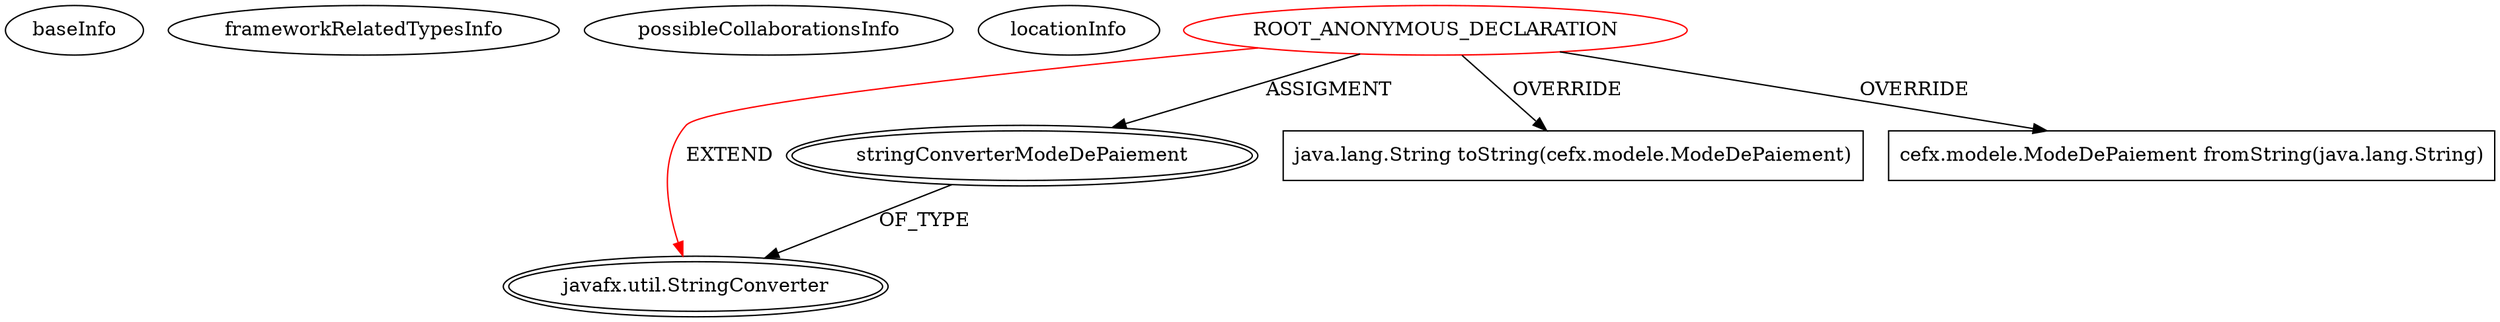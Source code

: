 digraph {
baseInfo[graphId=2048,category="extension_graph",isAnonymous=true,possibleRelation=false]
frameworkRelatedTypesInfo[0="javafx.util.StringConverter"]
possibleCollaborationsInfo[]
locationInfo[projectName="bianconejo-CEFX",filePath="/bianconejo-CEFX/CEFX-master/src/cefx/CEHistoriqueController.java",contextSignature="CEHistoriqueController",graphId="2048"]
0[label="ROOT_ANONYMOUS_DECLARATION",vertexType="ROOT_ANONYMOUS_DECLARATION",isFrameworkType=false,color=red]
1[label="javafx.util.StringConverter",vertexType="FRAMEWORK_CLASS_TYPE",isFrameworkType=true,peripheries=2]
2[label="stringConverterModeDePaiement",vertexType="OUTSIDE_VARIABLE_EXPRESION",isFrameworkType=true,peripheries=2]
4[label="java.lang.String toString(cefx.modele.ModeDePaiement)",vertexType="OVERRIDING_METHOD_DECLARATION",isFrameworkType=false,shape=box]
5[label="cefx.modele.ModeDePaiement fromString(java.lang.String)",vertexType="OVERRIDING_METHOD_DECLARATION",isFrameworkType=false,shape=box]
0->1[label="EXTEND",color=red]
0->2[label="ASSIGMENT"]
2->1[label="OF_TYPE"]
0->4[label="OVERRIDE"]
0->5[label="OVERRIDE"]
}

